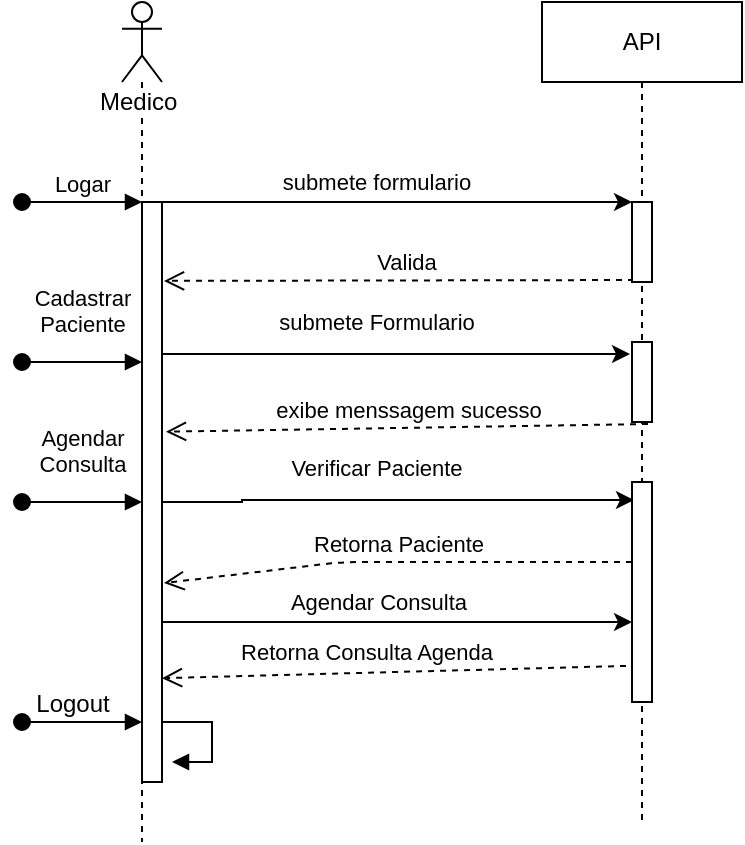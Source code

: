 <mxfile version="13.3.0" type="device"><diagram id="Fv-Tv_5bf7JLb2hHmkoY" name="Page-1"><mxGraphModel dx="766" dy="523" grid="1" gridSize="10" guides="1" tooltips="1" connect="1" arrows="1" fold="1" page="1" pageScale="1" pageWidth="827" pageHeight="1169" math="0" shadow="0"><root><mxCell id="0"/><mxCell id="1" parent="0"/><mxCell id="SFd2JgC9tGZpbolK0u11-6" value="Medico&amp;nbsp;" style="shape=umlLifeline;participant=umlActor;perimeter=lifelinePerimeter;whiteSpace=wrap;html=1;container=1;collapsible=0;recursiveResize=0;verticalAlign=top;spacingTop=36;labelBackgroundColor=#ffffff;outlineConnect=0;" parent="1" vertex="1"><mxGeometry x="310" y="70" width="20" height="420" as="geometry"/></mxCell><mxCell id="SFd2JgC9tGZpbolK0u11-10" value="" style="html=1;points=[];perimeter=orthogonalPerimeter;" parent="SFd2JgC9tGZpbolK0u11-6" vertex="1"><mxGeometry x="10" y="100" width="10" height="290" as="geometry"/></mxCell><mxCell id="SFd2JgC9tGZpbolK0u11-11" value="Logar" style="html=1;verticalAlign=bottom;startArrow=oval;endArrow=block;startSize=8;" parent="SFd2JgC9tGZpbolK0u11-6" target="SFd2JgC9tGZpbolK0u11-10" edge="1"><mxGeometry relative="1" as="geometry"><mxPoint x="-50" y="100" as="sourcePoint"/></mxGeometry></mxCell><mxCell id="SFd2JgC9tGZpbolK0u11-15" style="edgeStyle=orthogonalEdgeStyle;rounded=0;orthogonalLoop=1;jettySize=auto;html=1;" parent="1" source="SFd2JgC9tGZpbolK0u11-10" target="SFd2JgC9tGZpbolK0u11-13" edge="1"><mxGeometry relative="1" as="geometry"><Array as="points"><mxPoint x="410" y="170"/><mxPoint x="410" y="170"/></Array></mxGeometry></mxCell><mxCell id="SFd2JgC9tGZpbolK0u11-18" value="submete formulario" style="edgeLabel;html=1;align=center;verticalAlign=middle;resizable=0;points=[];" parent="SFd2JgC9tGZpbolK0u11-15" vertex="1" connectable="0"><mxGeometry y="-10" relative="1" as="geometry"><mxPoint x="-11" y="-20" as="offset"/></mxGeometry></mxCell><mxCell id="SFd2JgC9tGZpbolK0u11-17" value="Valida" style="html=1;verticalAlign=bottom;endArrow=open;dashed=1;endSize=8;exitX=0.7;exitY=0.975;exitDx=0;exitDy=0;exitPerimeter=0;entryX=1.1;entryY=0.136;entryDx=0;entryDy=0;entryPerimeter=0;" parent="1" source="SFd2JgC9tGZpbolK0u11-13" target="SFd2JgC9tGZpbolK0u11-10" edge="1"><mxGeometry relative="1" as="geometry"><mxPoint x="550" y="270" as="sourcePoint"/><mxPoint x="470" y="270" as="targetPoint"/></mxGeometry></mxCell><mxCell id="SFd2JgC9tGZpbolK0u11-19" value="Cadastrar &lt;br&gt;Paciente" style="html=1;verticalAlign=bottom;startArrow=oval;endArrow=block;startSize=8;" parent="1" edge="1"><mxGeometry y="10" relative="1" as="geometry"><mxPoint x="260" y="250" as="sourcePoint"/><mxPoint x="320" y="250" as="targetPoint"/><mxPoint as="offset"/></mxGeometry></mxCell><mxCell id="SFd2JgC9tGZpbolK0u11-23" style="edgeStyle=orthogonalEdgeStyle;rounded=0;orthogonalLoop=1;jettySize=auto;html=1;entryX=-0.1;entryY=0.15;entryDx=0;entryDy=0;entryPerimeter=0;" parent="1" source="SFd2JgC9tGZpbolK0u11-10" target="SFd2JgC9tGZpbolK0u11-22" edge="1"><mxGeometry relative="1" as="geometry"><Array as="points"><mxPoint x="370" y="246"/><mxPoint x="370" y="246"/></Array></mxGeometry></mxCell><mxCell id="SFd2JgC9tGZpbolK0u11-26" value="submete Formulario" style="edgeLabel;html=1;align=center;verticalAlign=middle;resizable=0;points=[];" parent="SFd2JgC9tGZpbolK0u11-23" vertex="1" connectable="0"><mxGeometry x="-0.384" y="-1" relative="1" as="geometry"><mxPoint x="35" y="-17" as="offset"/></mxGeometry></mxCell><mxCell id="SFd2JgC9tGZpbolK0u11-27" value="exibe menssagem sucesso" style="html=1;verticalAlign=bottom;endArrow=open;dashed=1;endSize=8;exitX=0.8;exitY=1.025;exitDx=0;exitDy=0;exitPerimeter=0;entryX=1.2;entryY=0.396;entryDx=0;entryDy=0;entryPerimeter=0;" parent="1" source="SFd2JgC9tGZpbolK0u11-22" target="SFd2JgC9tGZpbolK0u11-10" edge="1"><mxGeometry relative="1" as="geometry"><mxPoint x="480" y="310" as="sourcePoint"/><mxPoint x="313" y="310" as="targetPoint"/></mxGeometry></mxCell><mxCell id="SFd2JgC9tGZpbolK0u11-30" style="edgeStyle=orthogonalEdgeStyle;rounded=0;orthogonalLoop=1;jettySize=auto;html=1;entryX=0.1;entryY=0.082;entryDx=0;entryDy=0;entryPerimeter=0;" parent="1" edge="1" target="SFd2JgC9tGZpbolK0u11-29"><mxGeometry relative="1" as="geometry"><mxPoint x="330" y="320" as="sourcePoint"/><mxPoint x="489" y="320" as="targetPoint"/><Array as="points"><mxPoint x="370" y="320"/></Array></mxGeometry></mxCell><mxCell id="SFd2JgC9tGZpbolK0u11-31" value="Verificar Paciente" style="edgeLabel;html=1;align=center;verticalAlign=middle;resizable=0;points=[];" parent="SFd2JgC9tGZpbolK0u11-30" vertex="1" connectable="0"><mxGeometry x="-0.384" y="-1" relative="1" as="geometry"><mxPoint x="35" y="-17" as="offset"/></mxGeometry></mxCell><mxCell id="SFd2JgC9tGZpbolK0u11-34" value="Retorna Paciente" style="html=1;verticalAlign=bottom;endArrow=open;dashed=1;endSize=8;entryX=1.1;entryY=0.657;entryDx=0;entryDy=0;entryPerimeter=0;" parent="1" source="SFd2JgC9tGZpbolK0u11-29" target="SFd2JgC9tGZpbolK0u11-10" edge="1"><mxGeometry relative="1" as="geometry"><mxPoint x="490" y="360" as="sourcePoint"/><mxPoint x="323" y="365" as="targetPoint"/><Array as="points"><mxPoint x="500" y="350"/><mxPoint x="420" y="350"/></Array></mxGeometry></mxCell><mxCell id="SFd2JgC9tGZpbolK0u11-35" value="Agendar&lt;br&gt;Consulta" style="html=1;verticalAlign=bottom;startArrow=oval;endArrow=block;startSize=8;" parent="1" edge="1"><mxGeometry y="10" relative="1" as="geometry"><mxPoint x="260" y="320" as="sourcePoint"/><mxPoint x="320" y="320" as="targetPoint"/><mxPoint as="offset"/></mxGeometry></mxCell><mxCell id="SFd2JgC9tGZpbolK0u11-36" style="edgeStyle=orthogonalEdgeStyle;rounded=0;orthogonalLoop=1;jettySize=auto;html=1;" parent="1" edge="1" target="SFd2JgC9tGZpbolK0u11-29"><mxGeometry relative="1" as="geometry"><mxPoint x="330" y="380" as="sourcePoint"/><mxPoint x="489" y="380" as="targetPoint"/><Array as="points"><mxPoint x="510" y="380"/><mxPoint x="510" y="380"/></Array></mxGeometry></mxCell><mxCell id="SFd2JgC9tGZpbolK0u11-37" value="Agendar Consulta" style="edgeLabel;html=1;align=center;verticalAlign=middle;resizable=0;points=[];" parent="SFd2JgC9tGZpbolK0u11-36" vertex="1" connectable="0"><mxGeometry x="-0.384" y="-1" relative="1" as="geometry"><mxPoint x="35" y="-11" as="offset"/></mxGeometry></mxCell><mxCell id="SFd2JgC9tGZpbolK0u11-38" value="Retorna Consulta Agenda" style="html=1;verticalAlign=bottom;endArrow=open;dashed=1;endSize=8;entryX=1;entryY=0.821;entryDx=0;entryDy=0;entryPerimeter=0;exitX=-0.3;exitY=0.836;exitDx=0;exitDy=0;exitPerimeter=0;" parent="1" source="SFd2JgC9tGZpbolK0u11-29" target="SFd2JgC9tGZpbolK0u11-10" edge="1"><mxGeometry x="0.125" y="-1" relative="1" as="geometry"><mxPoint x="480" y="400" as="sourcePoint"/><mxPoint x="350" y="402" as="targetPoint"/><Array as="points"/><mxPoint as="offset"/></mxGeometry></mxCell><mxCell id="SFd2JgC9tGZpbolK0u11-39" value="" style="html=1;verticalAlign=bottom;startArrow=oval;endArrow=block;startSize=8;" parent="1" edge="1"><mxGeometry x="0.333" y="20" relative="1" as="geometry"><mxPoint x="260" y="430" as="sourcePoint"/><mxPoint x="320" y="430" as="targetPoint"/><mxPoint as="offset"/></mxGeometry></mxCell><mxCell id="SFd2JgC9tGZpbolK0u11-41" value="" style="edgeStyle=orthogonalEdgeStyle;html=1;align=left;spacingLeft=2;endArrow=block;rounded=0;entryX=1;entryY=0;" parent="1" edge="1"><mxGeometry relative="1" as="geometry"><mxPoint x="330" y="430" as="sourcePoint"/><Array as="points"><mxPoint x="355" y="430"/><mxPoint x="355" y="450"/></Array><mxPoint x="335" y="450" as="targetPoint"/></mxGeometry></mxCell><mxCell id="SFd2JgC9tGZpbolK0u11-42" value="Logout" style="text;html=1;align=center;verticalAlign=middle;resizable=0;points=[];autosize=1;" parent="1" vertex="1"><mxGeometry x="260" y="411" width="50" height="20" as="geometry"/></mxCell><mxCell id="2crD5Mem-s8_Dz98TjKc-2" value="API" style="shape=umlLifeline;perimeter=lifelinePerimeter;whiteSpace=wrap;html=1;container=1;collapsible=0;recursiveResize=0;outlineConnect=0;" vertex="1" parent="1"><mxGeometry x="520" y="70" width="100" height="410" as="geometry"/></mxCell><mxCell id="SFd2JgC9tGZpbolK0u11-13" value="" style="html=1;points=[];perimeter=orthogonalPerimeter;" parent="2crD5Mem-s8_Dz98TjKc-2" vertex="1"><mxGeometry x="45" y="100" width="10" height="40" as="geometry"/></mxCell><mxCell id="SFd2JgC9tGZpbolK0u11-22" value="" style="html=1;points=[];perimeter=orthogonalPerimeter;" parent="2crD5Mem-s8_Dz98TjKc-2" vertex="1"><mxGeometry x="45" y="170" width="10" height="40" as="geometry"/></mxCell><mxCell id="SFd2JgC9tGZpbolK0u11-29" value="" style="html=1;points=[];perimeter=orthogonalPerimeter;" parent="2crD5Mem-s8_Dz98TjKc-2" vertex="1"><mxGeometry x="45" y="240" width="10" height="110" as="geometry"/></mxCell></root></mxGraphModel></diagram></mxfile>